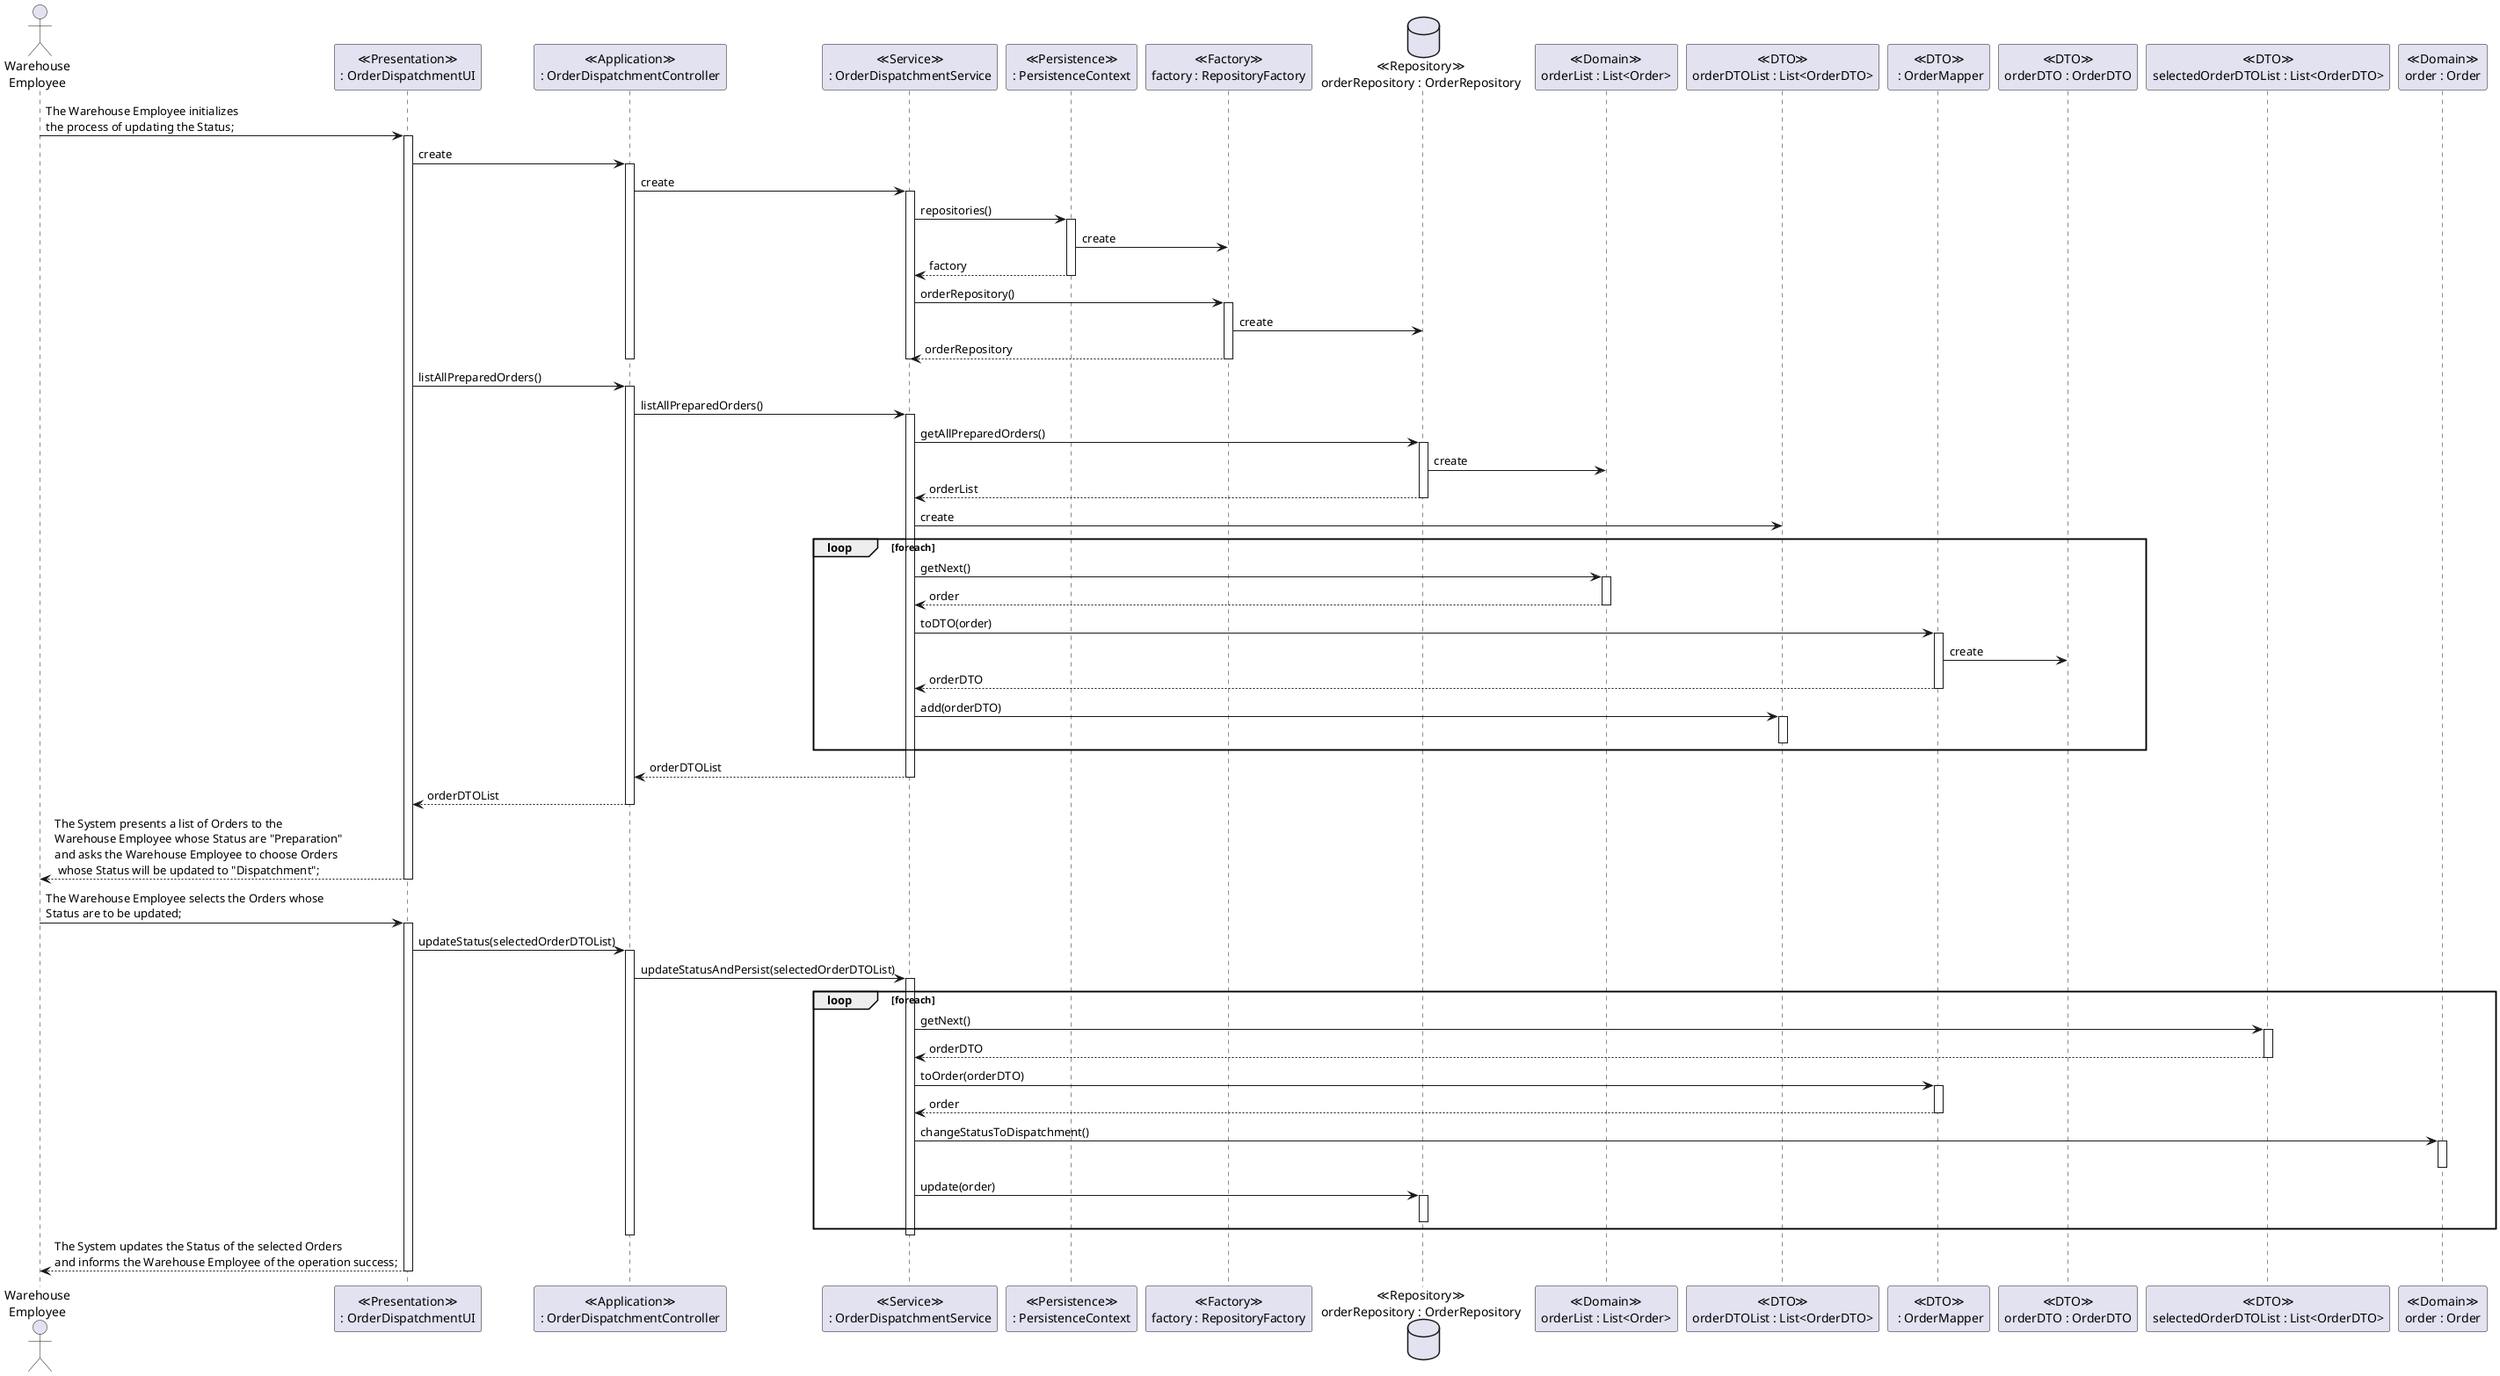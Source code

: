 @startuml
actor "Warehouse\nEmployee"
participant "<U+226A>Presentation<U+226B>\n: OrderDispatchmentUI"
participant "<U+226A>Application<U+226B>\n: OrderDispatchmentController"
participant "<U+226A>Service<U+226B>\n: OrderDispatchmentService"
participant "<U+226A>Persistence<U+226B>\n: PersistenceContext"
participant "<U+226A>Factory<U+226B>\nfactory : RepositoryFactory"
database "<U+226A>Repository<U+226B>\norderRepository : OrderRepository"
participant "<U+226A>Domain<U+226B>\norderList : List<Order>"
participant "<U+226A>DTO<U+226B>\norderDTOList : List<OrderDTO>"
participant "<U+226A>DTO<U+226B>\n : OrderMapper"
participant "<U+226A>DTO<U+226B>\norderDTO : OrderDTO"
participant "<U+226A>DTO<U+226B>\nselectedOrderDTOList : List<OrderDTO>"
participant "<U+226A>Domain<U+226B>\norder : Order"

"Warehouse\nEmployee" -> "<U+226A>Presentation<U+226B>\n: OrderDispatchmentUI": The Warehouse Employee initializes\nthe process of updating the Status;
activate "<U+226A>Presentation<U+226B>\n: OrderDispatchmentUI"

"<U+226A>Presentation<U+226B>\n: OrderDispatchmentUI" -> "<U+226A>Application<U+226B>\n: OrderDispatchmentController": create
activate "<U+226A>Application<U+226B>\n: OrderDispatchmentController"

"<U+226A>Application<U+226B>\n: OrderDispatchmentController" -> "<U+226A>Service<U+226B>\n: OrderDispatchmentService": create
activate "<U+226A>Service<U+226B>\n: OrderDispatchmentService"
"<U+226A>Service<U+226B>\n: OrderDispatchmentService" -> "<U+226A>Persistence<U+226B>\n: PersistenceContext": repositories()
activate "<U+226A>Persistence<U+226B>\n: PersistenceContext"

"<U+226A>Persistence<U+226B>\n: PersistenceContext" -> "<U+226A>Factory<U+226B>\nfactory : RepositoryFactory": create
"<U+226A>Persistence<U+226B>\n: PersistenceContext" --> "<U+226A>Service<U+226B>\n: OrderDispatchmentService": factory
deactivate "<U+226A>Persistence<U+226B>\n: PersistenceContext"

"<U+226A>Service<U+226B>\n: OrderDispatchmentService" -> "<U+226A>Factory<U+226B>\nfactory : RepositoryFactory": orderRepository()
activate "<U+226A>Factory<U+226B>\nfactory : RepositoryFactory"

"<U+226A>Factory<U+226B>\nfactory : RepositoryFactory" -> "<U+226A>Repository<U+226B>\norderRepository : OrderRepository": create

"<U+226A>Factory<U+226B>\nfactory : RepositoryFactory" --> "<U+226A>Service<U+226B>\n: OrderDispatchmentService": orderRepository
deactivate "<U+226A>Factory<U+226B>\nfactory : RepositoryFactory"
deactivate "<U+226A>Service<U+226B>\n: OrderDispatchmentService"
deactivate "<U+226A>Application<U+226B>\n: OrderDispatchmentController"

"<U+226A>Presentation<U+226B>\n: OrderDispatchmentUI" -> "<U+226A>Application<U+226B>\n: OrderDispatchmentController": listAllPreparedOrders()
activate "<U+226A>Application<U+226B>\n: OrderDispatchmentController"

"<U+226A>Application<U+226B>\n: OrderDispatchmentController" -> "<U+226A>Service<U+226B>\n: OrderDispatchmentService": listAllPreparedOrders()
activate "<U+226A>Service<U+226B>\n: OrderDispatchmentService"

"<U+226A>Service<U+226B>\n: OrderDispatchmentService" -> "<U+226A>Repository<U+226B>\norderRepository : OrderRepository": getAllPreparedOrders()
activate "<U+226A>Repository<U+226B>\norderRepository : OrderRepository"

"<U+226A>Repository<U+226B>\norderRepository : OrderRepository" -> "<U+226A>Domain<U+226B>\norderList : List<Order>": create

"<U+226A>Repository<U+226B>\norderRepository : OrderRepository" --> "<U+226A>Service<U+226B>\n: OrderDispatchmentService": orderList
deactivate "<U+226A>Repository<U+226B>\norderRepository : OrderRepository"

"<U+226A>Service<U+226B>\n: OrderDispatchmentService" -> "<U+226A>DTO<U+226B>\norderDTOList : List<OrderDTO>": create

loop foreach
    "<U+226A>Service<U+226B>\n: OrderDispatchmentService" -> "<U+226A>Domain<U+226B>\norderList : List<Order>": getNext()
    activate "<U+226A>Domain<U+226B>\norderList : List<Order>"

    "<U+226A>Domain<U+226B>\norderList : List<Order>" --> "<U+226A>Service<U+226B>\n: OrderDispatchmentService": order
    deactivate "<U+226A>Domain<U+226B>\norderList : List<Order>"

    "<U+226A>Service<U+226B>\n: OrderDispatchmentService" -> "<U+226A>DTO<U+226B>\n : OrderMapper" : toDTO(order)
    activate "<U+226A>DTO<U+226B>\n : OrderMapper"

    "<U+226A>DTO<U+226B>\n : OrderMapper" -> "<U+226A>DTO<U+226B>\norderDTO : OrderDTO": create

    "<U+226A>DTO<U+226B>\n : OrderMapper" --> "<U+226A>Service<U+226B>\n: OrderDispatchmentService": orderDTO
    deactivate "<U+226A>DTO<U+226B>\n : OrderMapper"

    "<U+226A>Service<U+226B>\n: OrderDispatchmentService" -> "<U+226A>DTO<U+226B>\norderDTOList : List<OrderDTO>": add(orderDTO)
    activate "<U+226A>DTO<U+226B>\norderDTOList : List<OrderDTO>"
    deactivate "<U+226A>DTO<U+226B>\norderDTOList : List<OrderDTO>"
end

"<U+226A>Service<U+226B>\n: OrderDispatchmentService" --> "<U+226A>Application<U+226B>\n: OrderDispatchmentController": orderDTOList
deactivate "<U+226A>Service<U+226B>\n: OrderDispatchmentService"

"<U+226A>Application<U+226B>\n: OrderDispatchmentController" --> "<U+226A>Presentation<U+226B>\n: OrderDispatchmentUI": orderDTOList
deactivate "<U+226A>Application<U+226B>\n: OrderDispatchmentController"

"<U+226A>Presentation<U+226B>\n: OrderDispatchmentUI" --> "Warehouse\nEmployee" : The System presents a list of Orders to the \nWarehouse Employee whose Status are "Preparation"\nand asks the Warehouse Employee to choose Orders\n whose Status will be updated to "Dispatchment";
deactivate "<U+226A>Presentation<U+226B>\n: OrderDispatchmentUI"

"Warehouse\nEmployee" -> "<U+226A>Presentation<U+226B>\n: OrderDispatchmentUI": The Warehouse Employee selects the Orders whose\nStatus are to be updated;
activate "<U+226A>Presentation<U+226B>\n: OrderDispatchmentUI"

"<U+226A>Presentation<U+226B>\n: OrderDispatchmentUI" -> "<U+226A>Application<U+226B>\n: OrderDispatchmentController": updateStatus(selectedOrderDTOList)
activate "<U+226A>Application<U+226B>\n: OrderDispatchmentController"

"<U+226A>Application<U+226B>\n: OrderDispatchmentController" -> "<U+226A>Service<U+226B>\n: OrderDispatchmentService": updateStatusAndPersist(selectedOrderDTOList)
activate "<U+226A>Service<U+226B>\n: OrderDispatchmentService"

loop foreach
    "<U+226A>Service<U+226B>\n: OrderDispatchmentService" -> "<U+226A>DTO<U+226B>\nselectedOrderDTOList : List<OrderDTO>": getNext()
    activate "<U+226A>DTO<U+226B>\nselectedOrderDTOList : List<OrderDTO>"
    "<U+226A>DTO<U+226B>\nselectedOrderDTOList : List<OrderDTO>" --> "<U+226A>Service<U+226B>\n: OrderDispatchmentService": orderDTO
    deactivate "<U+226A>DTO<U+226B>\nselectedOrderDTOList : List<OrderDTO>"

    "<U+226A>Service<U+226B>\n: OrderDispatchmentService" -> "<U+226A>DTO<U+226B>\n : OrderMapper": toOrder(orderDTO)
    activate "<U+226A>DTO<U+226B>\n : OrderMapper"
    "<U+226A>DTO<U+226B>\n : OrderMapper" --> "<U+226A>Service<U+226B>\n: OrderDispatchmentService": order
    deactivate "<U+226A>DTO<U+226B>\n : OrderMapper"

    "<U+226A>Service<U+226B>\n: OrderDispatchmentService" -> "<U+226A>Domain<U+226B>\norder : Order": changeStatusToDispatchment()
    activate "<U+226A>Domain<U+226B>\norder : Order"
    deactivate "<U+226A>Domain<U+226B>\norder : Order"

    "<U+226A>Service<U+226B>\n: OrderDispatchmentService" -> "<U+226A>Repository<U+226B>\norderRepository : OrderRepository": update(order)
    activate "<U+226A>Repository<U+226B>\norderRepository : OrderRepository"
    deactivate "<U+226A>Repository<U+226B>\norderRepository : OrderRepository"
end

deactivate "<U+226A>Service<U+226B>\n: OrderDispatchmentService"
deactivate "<U+226A>Application<U+226B>\n: OrderDispatchmentController"

"<U+226A>Presentation<U+226B>\n: OrderDispatchmentUI" --> "Warehouse\nEmployee" : The System updates the Status of the selected Orders\nand informs the Warehouse Employee of the operation success;
deactivate "<U+226A>Presentation<U+226B>\n: OrderDispatchmentUI"

@enduml